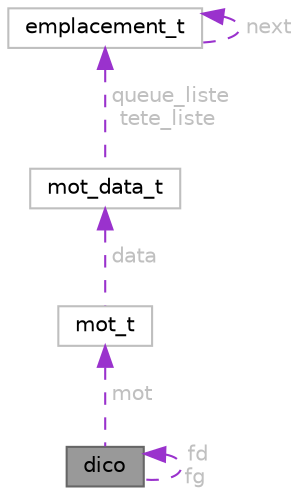 digraph "dico"
{
 // LATEX_PDF_SIZE
  bgcolor="transparent";
  edge [fontname=Helvetica,fontsize=10,labelfontname=Helvetica,labelfontsize=10];
  node [fontname=Helvetica,fontsize=10,shape=box,height=0.2,width=0.4];
  Node1 [id="Node000001",label="dico",height=0.2,width=0.4,color="gray40", fillcolor="grey60", style="filled", fontcolor="black",tooltip=" "];
  Node2 -> Node1 [id="edge6_Node000001_Node000002",dir="back",color="darkorchid3",style="dashed",tooltip=" ",label=" mot",fontcolor="grey" ];
  Node2 [id="Node000002",label="mot_t",height=0.2,width=0.4,color="grey75", fillcolor="white", style="filled",URL="$structmot__t.html",tooltip=" "];
  Node3 -> Node2 [id="edge7_Node000002_Node000003",dir="back",color="darkorchid3",style="dashed",tooltip=" ",label=" data",fontcolor="grey" ];
  Node3 [id="Node000003",label="mot_data_t",height=0.2,width=0.4,color="grey75", fillcolor="white", style="filled",URL="$structmot__data__t.html",tooltip=" "];
  Node4 -> Node3 [id="edge8_Node000003_Node000004",dir="back",color="darkorchid3",style="dashed",tooltip=" ",label=" queue_liste\ntete_liste",fontcolor="grey" ];
  Node4 [id="Node000004",label="emplacement_t",height=0.2,width=0.4,color="grey75", fillcolor="white", style="filled",URL="$structemplacement__t.html",tooltip=" "];
  Node4 -> Node4 [id="edge9_Node000004_Node000004",dir="back",color="darkorchid3",style="dashed",tooltip=" ",label=" next",fontcolor="grey" ];
  Node1 -> Node1 [id="edge10_Node000001_Node000001",dir="back",color="darkorchid3",style="dashed",tooltip=" ",label=" fd\nfg",fontcolor="grey" ];
}
